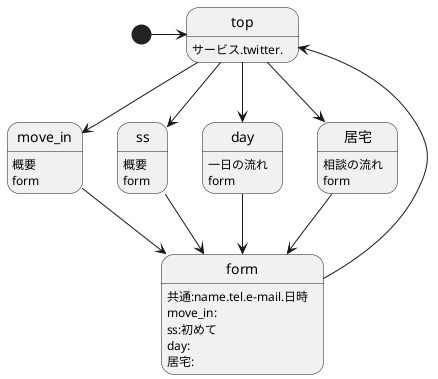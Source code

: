 @startuml 画面遷延図
[*] -> top

top --> move_in
move_in --> form

top --> ss
ss --> form

top --> day
day --> form

top --> 居宅
居宅 --> form

form --> top



move_in : 概要
move_in : form

ss : 概要
ss : form

day : 一日の流れ
day : form

居宅 : 相談の流れ
居宅 : form

top : サービス.twitter.

form : 共通:name.tel.e-mail.日時
form : move_in:
form : ss:初めて
form : day:
form : 居宅:


@enduml


